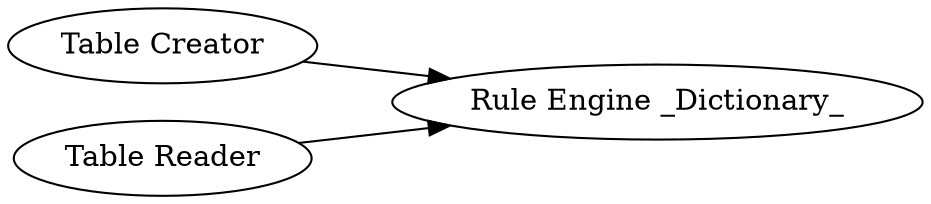 digraph {
	2 -> 3
	1 -> 3
	1 [label="Table Reader"]
	3 [label="Rule Engine _Dictionary_"]
	2 [label="Table Creator"]
	rankdir=LR
}
